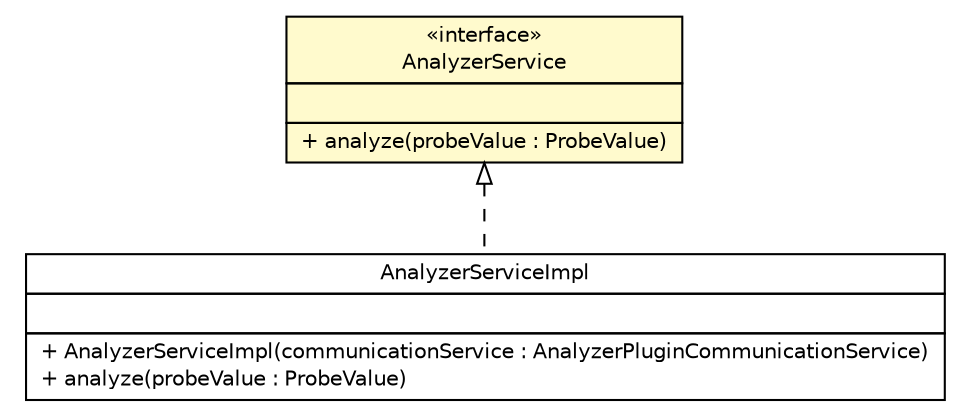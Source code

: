 #!/usr/local/bin/dot
#
# Class diagram 
# Generated by UMLGraph version 5.1 (http://www.umlgraph.org/)
#

digraph G {
	edge [fontname="Helvetica",fontsize=10,labelfontname="Helvetica",labelfontsize=10];
	node [fontname="Helvetica",fontsize=10,shape=plaintext];
	nodesep=0.25;
	ranksep=0.5;
	// net.sereneproject.collector.service.AnalyzerService
	c754 [label=<<table title="net.sereneproject.collector.service.AnalyzerService" border="0" cellborder="1" cellspacing="0" cellpadding="2" port="p" bgcolor="lemonChiffon" href="./AnalyzerService.html">
		<tr><td><table border="0" cellspacing="0" cellpadding="1">
<tr><td align="center" balign="center"> &#171;interface&#187; </td></tr>
<tr><td align="center" balign="center"> AnalyzerService </td></tr>
		</table></td></tr>
		<tr><td><table border="0" cellspacing="0" cellpadding="1">
<tr><td align="left" balign="left">  </td></tr>
		</table></td></tr>
		<tr><td><table border="0" cellspacing="0" cellpadding="1">
<tr><td align="left" balign="left"> + analyze(probeValue : ProbeValue) </td></tr>
		</table></td></tr>
		</table>>, fontname="Helvetica", fontcolor="black", fontsize=10.0];
	// net.sereneproject.collector.service.impl.AnalyzerServiceImpl
	c756 [label=<<table title="net.sereneproject.collector.service.impl.AnalyzerServiceImpl" border="0" cellborder="1" cellspacing="0" cellpadding="2" port="p" href="./impl/AnalyzerServiceImpl.html">
		<tr><td><table border="0" cellspacing="0" cellpadding="1">
<tr><td align="center" balign="center"> AnalyzerServiceImpl </td></tr>
		</table></td></tr>
		<tr><td><table border="0" cellspacing="0" cellpadding="1">
<tr><td align="left" balign="left">  </td></tr>
		</table></td></tr>
		<tr><td><table border="0" cellspacing="0" cellpadding="1">
<tr><td align="left" balign="left"> + AnalyzerServiceImpl(communicationService : AnalyzerPluginCommunicationService) </td></tr>
<tr><td align="left" balign="left"> + analyze(probeValue : ProbeValue) </td></tr>
		</table></td></tr>
		</table>>, fontname="Helvetica", fontcolor="black", fontsize=10.0];
	//net.sereneproject.collector.service.impl.AnalyzerServiceImpl implements net.sereneproject.collector.service.AnalyzerService
	c754:p -> c756:p [dir=back,arrowtail=empty,style=dashed];
}

